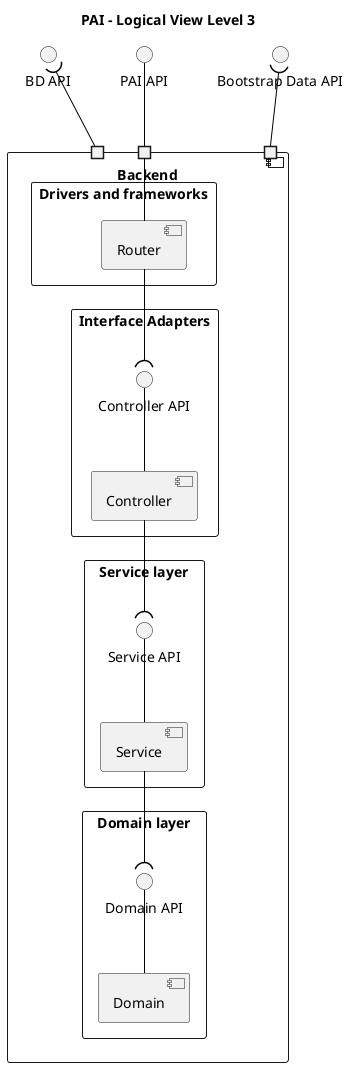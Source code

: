 @startuml

skinparam componentStyle component
skinparam ArrowColor black
skinparam defaultTextAlignment center

title "PAI - Logical View Level 3"

  interface "PAI API" as RESTAPI
  interface "Bootstrap Data API" as FileIO
  interface "BD API" as BDAPI

component "Backend" {
    portin " " as p1
    portin " " as p3
    portin " " as p2

  rectangle "Drivers and frameworks" {

    component "Router"

    Router -up- p1
  }

  rectangle "Interface Adapters" {
    component Controller
    interface "Controller API" as IController

    Controller -up- IController
  }

  rectangle "Service layer" {
    component Service
    interface "Service API" as IService

    Service -up- IService
  }

  rectangle "Domain layer" {
    component Domain
    interface "Domain API" as IDomain

    Domain -up- IDomain
  }

  p1 -up- RESTAPI
  p2 -up-( FileIO
  p3 -up-( BDAPI

  Router -down-( IController

  Controller -down-( IService
  Service -down-( IDomain
}

@enduml
